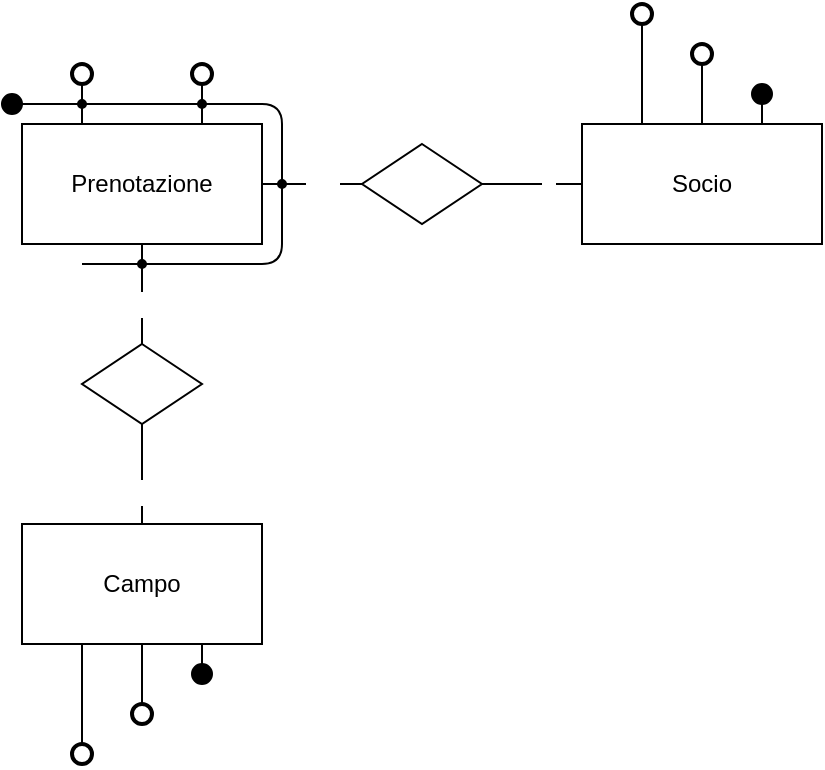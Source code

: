 <mxfile>
    <diagram id="eHArAbUdSmh9R_E22kfR" name="Page-1">
        <mxGraphModel dx="792" dy="473" grid="1" gridSize="10" guides="1" tooltips="1" connect="1" arrows="1" fold="1" page="0" pageScale="1" pageWidth="3300" pageHeight="4681" math="0" shadow="0">
            <root>
                <mxCell id="0"/>
                <mxCell id="1" parent="0"/>
                <mxCell id="2" value="Prenotazione" style="whiteSpace=wrap;html=1;" parent="1" vertex="1">
                    <mxGeometry x="320" y="270" width="120" height="60" as="geometry"/>
                </mxCell>
                <mxCell id="3" value="Socio" style="whiteSpace=wrap;html=1;" parent="1" vertex="1">
                    <mxGeometry x="600" y="270" width="120" height="60" as="geometry"/>
                </mxCell>
                <mxCell id="4" value="Campo" style="whiteSpace=wrap;html=1;" parent="1" vertex="1">
                    <mxGeometry x="320" y="470" width="120" height="60" as="geometry"/>
                </mxCell>
                <mxCell id="6" value="&lt;div style=&quot;font-size: 12px;&quot;&gt;&lt;span style=&quot;font-size: 12px;&quot;&gt;&lt;span style=&quot;font-size: 12px;&quot;&gt;&lt;font color=&quot;#ffffff&quot;&gt;data&lt;/font&gt;&lt;/span&gt;&lt;/span&gt;&lt;/div&gt;" style="ellipse;whiteSpace=wrap;html=1;labelPosition=right;verticalLabelPosition=middle;align=left;verticalAlign=middle;labelBackgroundColor=default;fillColor=none;spacingLeft=2;fontSize=12;strokeWidth=2;snapToPoint=1;fontColor=#222222;allowArrows=1;" parent="1" vertex="1">
                    <mxGeometry x="345" y="240" width="10" height="10" as="geometry"/>
                </mxCell>
                <mxCell id="7" value="&lt;div style=&quot;font-size: 12px;&quot;&gt;&lt;span style=&quot;font-size: 12px;&quot;&gt;&lt;span style=&quot;font-size: 12px;&quot;&gt;&lt;font color=&quot;#ffffff&quot;&gt;ora&lt;/font&gt;&lt;/span&gt;&lt;/span&gt;&lt;/div&gt;" style="ellipse;whiteSpace=wrap;html=1;labelPosition=right;verticalLabelPosition=middle;align=left;verticalAlign=middle;labelBackgroundColor=default;fillColor=none;spacingLeft=2;fontSize=12;strokeWidth=2;snapToPoint=1;fontColor=#222222;allowArrows=1;" parent="1" vertex="1">
                    <mxGeometry x="405" y="240" width="10" height="10" as="geometry"/>
                </mxCell>
                <mxCell id="8" value="" style="endArrow=none;html=1;fontColor=#FFFFFF;entryX=0.5;entryY=1;entryDx=0;entryDy=0;exitX=0.25;exitY=0;exitDx=0;exitDy=0;" parent="1" source="2" target="6" edge="1">
                    <mxGeometry width="50" height="50" relative="1" as="geometry">
                        <mxPoint x="280" y="290" as="sourcePoint"/>
                        <mxPoint x="330" y="240" as="targetPoint"/>
                    </mxGeometry>
                </mxCell>
                <mxCell id="9" value="" style="endArrow=none;html=1;fontColor=#FFFFFF;entryX=0.5;entryY=1;entryDx=0;entryDy=0;exitX=0.75;exitY=0;exitDx=0;exitDy=0;" parent="1" source="2" target="7" edge="1">
                    <mxGeometry width="50" height="50" relative="1" as="geometry">
                        <mxPoint x="290" y="320" as="sourcePoint"/>
                        <mxPoint x="340" y="270" as="targetPoint"/>
                    </mxGeometry>
                </mxCell>
                <mxCell id="13" value="&lt;div style=&quot;font-size: 12px;&quot;&gt;&lt;span style=&quot;font-size: 12px;&quot;&gt;&lt;span style=&quot;font-size: 12px;&quot;&gt;&lt;font color=&quot;#ffffff&quot;&gt;id&lt;/font&gt;&lt;/span&gt;&lt;/span&gt;&lt;/div&gt;" style="ellipse;whiteSpace=wrap;html=1;labelPosition=right;verticalLabelPosition=middle;align=left;verticalAlign=middle;labelBackgroundColor=default;fillColor=#000000;spacingLeft=2;fontSize=12;aspect=fixed;snapToPoint=1;fontColor=#222222;allowArrows=1;" parent="1" vertex="1">
                    <mxGeometry x="685" y="250" width="10" height="10" as="geometry"/>
                </mxCell>
                <mxCell id="14" value="" style="endArrow=none;html=1;fontColor=#FFFFFF;entryX=0.75;entryY=0;entryDx=0;entryDy=0;exitX=0.5;exitY=1;exitDx=0;exitDy=0;" parent="1" source="13" target="3" edge="1">
                    <mxGeometry width="50" height="50" relative="1" as="geometry">
                        <mxPoint x="450" y="430" as="sourcePoint"/>
                        <mxPoint x="500" y="380" as="targetPoint"/>
                    </mxGeometry>
                </mxCell>
                <mxCell id="15" value="&lt;div style=&quot;font-size: 12px;&quot;&gt;&lt;span style=&quot;font-size: 12px;&quot;&gt;&lt;span style=&quot;font-size: 12px;&quot;&gt;&lt;font color=&quot;#ffffff&quot;&gt;nome&lt;/font&gt;&lt;/span&gt;&lt;/span&gt;&lt;/div&gt;" style="ellipse;whiteSpace=wrap;html=1;labelPosition=right;verticalLabelPosition=middle;align=left;verticalAlign=middle;labelBackgroundColor=default;fillColor=none;spacingLeft=2;fontSize=12;strokeWidth=2;snapToPoint=1;fontColor=#222222;allowArrows=1;" parent="1" vertex="1">
                    <mxGeometry x="655" y="230" width="10" height="10" as="geometry"/>
                </mxCell>
                <mxCell id="16" value="&lt;div style=&quot;font-size: 12px;&quot;&gt;&lt;span style=&quot;font-size: 12px;&quot;&gt;&lt;span style=&quot;font-size: 12px;&quot;&gt;&lt;font color=&quot;#ffffff&quot;&gt;cognome&lt;/font&gt;&lt;/span&gt;&lt;/span&gt;&lt;/div&gt;" style="ellipse;whiteSpace=wrap;html=1;labelPosition=right;verticalLabelPosition=middle;align=left;verticalAlign=middle;labelBackgroundColor=default;fillColor=none;spacingLeft=2;fontSize=12;strokeWidth=2;snapToPoint=1;fontColor=#222222;allowArrows=1;" parent="1" vertex="1">
                    <mxGeometry x="625" y="210" width="10" height="10" as="geometry"/>
                </mxCell>
                <mxCell id="17" value="" style="endArrow=none;html=1;fontColor=#FFFFFF;entryX=0.5;entryY=0;entryDx=0;entryDy=0;exitX=0.5;exitY=1;exitDx=0;exitDy=0;" parent="1" source="15" target="3" edge="1">
                    <mxGeometry width="50" height="50" relative="1" as="geometry">
                        <mxPoint x="730" y="360" as="sourcePoint"/>
                        <mxPoint x="780" y="310" as="targetPoint"/>
                    </mxGeometry>
                </mxCell>
                <mxCell id="18" value="" style="endArrow=none;html=1;fontColor=#FFFFFF;entryX=0.5;entryY=1;entryDx=0;entryDy=0;exitX=0.25;exitY=0;exitDx=0;exitDy=0;" parent="1" source="3" target="16" edge="1">
                    <mxGeometry width="50" height="50" relative="1" as="geometry">
                        <mxPoint x="680" y="380" as="sourcePoint"/>
                        <mxPoint x="730" y="330" as="targetPoint"/>
                    </mxGeometry>
                </mxCell>
                <mxCell id="19" value="&lt;div style=&quot;font-size: 12px;&quot;&gt;&lt;span style=&quot;font-size: 12px;&quot;&gt;&lt;span style=&quot;font-size: 12px;&quot;&gt;&lt;font color=&quot;#ffffff&quot;&gt;id&lt;/font&gt;&lt;/span&gt;&lt;/span&gt;&lt;/div&gt;" style="ellipse;whiteSpace=wrap;html=1;labelPosition=right;verticalLabelPosition=middle;align=left;verticalAlign=middle;labelBackgroundColor=default;fillColor=#000000;spacingLeft=2;fontSize=12;aspect=fixed;snapToPoint=1;fontColor=#222222;allowArrows=1;" parent="1" vertex="1">
                    <mxGeometry x="405" y="540" width="10" height="10" as="geometry"/>
                </mxCell>
                <mxCell id="21" value="&lt;div style=&quot;font-size: 12px;&quot;&gt;&lt;span style=&quot;font-size: 12px;&quot;&gt;&lt;span style=&quot;font-size: 12px;&quot;&gt;&lt;font color=&quot;#ffffff&quot;&gt;coperto&lt;/font&gt;&lt;/span&gt;&lt;/span&gt;&lt;/div&gt;" style="ellipse;whiteSpace=wrap;html=1;labelPosition=right;verticalLabelPosition=middle;align=left;verticalAlign=middle;labelBackgroundColor=default;fillColor=none;spacingLeft=2;fontSize=12;strokeWidth=2;snapToPoint=1;fontColor=#222222;allowArrows=1;" parent="1" vertex="1">
                    <mxGeometry x="375" y="560" width="10" height="10" as="geometry"/>
                </mxCell>
                <mxCell id="22" value="&lt;div style=&quot;font-size: 12px;&quot;&gt;&lt;span style=&quot;font-size: 12px;&quot;&gt;&lt;span style=&quot;font-size: 12px;&quot;&gt;&lt;font color=&quot;#ffffff&quot;&gt;superficie&lt;/font&gt;&lt;/span&gt;&lt;/span&gt;&lt;/div&gt;" style="ellipse;whiteSpace=wrap;html=1;labelPosition=right;verticalLabelPosition=middle;align=left;verticalAlign=middle;labelBackgroundColor=default;fillColor=none;spacingLeft=2;fontSize=12;strokeWidth=2;snapToPoint=1;fontColor=#222222;allowArrows=1;" parent="1" vertex="1">
                    <mxGeometry x="345" y="580" width="10" height="10" as="geometry"/>
                </mxCell>
                <mxCell id="25" value="" style="endArrow=none;html=1;fontColor=#FFFFFF;entryX=0.5;entryY=0;entryDx=0;entryDy=0;exitX=0.75;exitY=1;exitDx=0;exitDy=0;" parent="1" source="4" target="19" edge="1">
                    <mxGeometry width="50" height="50" relative="1" as="geometry">
                        <mxPoint x="400" y="610" as="sourcePoint"/>
                        <mxPoint x="450" y="560" as="targetPoint"/>
                    </mxGeometry>
                </mxCell>
                <mxCell id="26" value="" style="endArrow=none;html=1;fontColor=#FFFFFF;entryX=0.5;entryY=0;entryDx=0;entryDy=0;exitX=0.5;exitY=1;exitDx=0;exitDy=0;" parent="1" source="4" target="21" edge="1">
                    <mxGeometry width="50" height="50" relative="1" as="geometry">
                        <mxPoint x="290" y="610" as="sourcePoint"/>
                        <mxPoint x="340" y="560" as="targetPoint"/>
                    </mxGeometry>
                </mxCell>
                <mxCell id="27" value="" style="endArrow=none;html=1;fontColor=#FFFFFF;entryX=0.5;entryY=0;entryDx=0;entryDy=0;exitX=0.25;exitY=1;exitDx=0;exitDy=0;" parent="1" source="4" target="22" edge="1">
                    <mxGeometry width="50" height="50" relative="1" as="geometry">
                        <mxPoint x="300" y="600" as="sourcePoint"/>
                        <mxPoint x="350" y="550" as="targetPoint"/>
                    </mxGeometry>
                </mxCell>
                <mxCell id="28" value="&lt;font color=&quot;#ffffff&quot;&gt;esegue&lt;/font&gt;" style="rhombus;whiteSpace=wrap;html=1;fontSize=12;fontColor=#222222;fillColor=none;snapToPoint=1;" parent="1" vertex="1">
                    <mxGeometry x="490" y="280" width="60" height="40" as="geometry"/>
                </mxCell>
                <mxCell id="30" value="&lt;font color=&quot;#ffffff&quot;&gt;?&lt;/font&gt;" style="rhombus;whiteSpace=wrap;html=1;fontSize=12;fontColor=#222222;fillColor=none;snapToPoint=1;" parent="1" vertex="1">
                    <mxGeometry x="350" y="380" width="60" height="40" as="geometry"/>
                </mxCell>
                <mxCell id="31" value="" style="endArrow=none;html=1;fontColor=#FFFFFF;entryX=1;entryY=0.5;entryDx=0;entryDy=0;exitX=0;exitY=0.5;exitDx=0;exitDy=0;" parent="1" source="28" target="2" edge="1">
                    <mxGeometry width="50" height="50" relative="1" as="geometry">
                        <mxPoint x="470" y="440" as="sourcePoint"/>
                        <mxPoint x="520" y="390" as="targetPoint"/>
                    </mxGeometry>
                </mxCell>
                <mxCell id="32" value="1:N" style="edgeLabel;html=1;align=center;verticalAlign=middle;resizable=0;points=[];fontColor=#FFFFFF;" parent="31" vertex="1" connectable="0">
                    <mxGeometry x="0.55" y="1" relative="1" as="geometry">
                        <mxPoint x="19" y="-1" as="offset"/>
                    </mxGeometry>
                </mxCell>
                <mxCell id="33" value="" style="endArrow=none;html=1;fontColor=#FFFFFF;entryX=0;entryY=0.5;entryDx=0;entryDy=0;exitX=1;exitY=0.5;exitDx=0;exitDy=0;" parent="1" source="28" target="3" edge="1">
                    <mxGeometry width="50" height="50" relative="1" as="geometry">
                        <mxPoint x="500" y="430" as="sourcePoint"/>
                        <mxPoint x="550" y="380" as="targetPoint"/>
                    </mxGeometry>
                </mxCell>
                <mxCell id="34" value="1" style="edgeLabel;html=1;align=center;verticalAlign=middle;resizable=0;points=[];fontColor=#FFFFFF;" parent="33" vertex="1" connectable="0">
                    <mxGeometry x="0.29" relative="1" as="geometry">
                        <mxPoint as="offset"/>
                    </mxGeometry>
                </mxCell>
                <mxCell id="35" value="" style="endArrow=none;html=1;fontColor=#FFFFFF;entryX=0.5;entryY=1;entryDx=0;entryDy=0;exitX=0.5;exitY=0;exitDx=0;exitDy=0;" parent="1" source="4" target="30" edge="1">
                    <mxGeometry width="50" height="50" relative="1" as="geometry">
                        <mxPoint x="230" y="440" as="sourcePoint"/>
                        <mxPoint x="280" y="390" as="targetPoint"/>
                    </mxGeometry>
                </mxCell>
                <mxCell id="37" value="1" style="edgeLabel;html=1;align=center;verticalAlign=middle;resizable=0;points=[];fontColor=#FFFFFF;" parent="35" vertex="1" connectable="0">
                    <mxGeometry x="-0.361" relative="1" as="geometry">
                        <mxPoint as="offset"/>
                    </mxGeometry>
                </mxCell>
                <mxCell id="36" value="" style="endArrow=none;html=1;fontColor=#FFFFFF;entryX=0.5;entryY=1;entryDx=0;entryDy=0;exitX=0.5;exitY=0;exitDx=0;exitDy=0;" parent="1" source="30" target="2" edge="1">
                    <mxGeometry width="50" height="50" relative="1" as="geometry">
                        <mxPoint x="230" y="470" as="sourcePoint"/>
                        <mxPoint x="280" y="420" as="targetPoint"/>
                    </mxGeometry>
                </mxCell>
                <mxCell id="38" value="1:N" style="edgeLabel;html=1;align=center;verticalAlign=middle;resizable=0;points=[];fontColor=#FFFFFF;" parent="36" vertex="1" connectable="0">
                    <mxGeometry x="0.48" y="-2" relative="1" as="geometry">
                        <mxPoint x="-2" y="17" as="offset"/>
                    </mxGeometry>
                </mxCell>
                <mxCell id="46" value="&lt;div style=&quot;font-size: 12px&quot;&gt;&lt;br&gt;&lt;/div&gt;" style="ellipse;whiteSpace=wrap;html=1;labelPosition=right;verticalLabelPosition=middle;align=left;verticalAlign=middle;spacingLeft=2;fontSize=12;aspect=fixed;snapToPoint=1;fillColor=#000000;fontColor=#FFFFFF;" parent="1" vertex="1">
                    <mxGeometry x="378" y="338" width="4" height="4" as="geometry"/>
                </mxCell>
                <mxCell id="47" value="&lt;div style=&quot;font-size: 12px&quot;&gt;&lt;br&gt;&lt;/div&gt;" style="ellipse;whiteSpace=wrap;html=1;labelPosition=right;verticalLabelPosition=middle;align=left;verticalAlign=middle;spacingLeft=2;fontSize=12;aspect=fixed;snapToPoint=1;fillColor=#000000;fontColor=#FFFFFF;" parent="1" vertex="1">
                    <mxGeometry x="448" y="298" width="4" height="4" as="geometry"/>
                </mxCell>
                <mxCell id="48" value="&lt;div style=&quot;font-size: 12px&quot;&gt;&lt;br&gt;&lt;/div&gt;" style="ellipse;whiteSpace=wrap;html=1;labelPosition=right;verticalLabelPosition=middle;align=left;verticalAlign=middle;spacingLeft=2;fontSize=12;aspect=fixed;snapToPoint=1;fillColor=#000000;fontColor=#FFFFFF;" parent="1" vertex="1">
                    <mxGeometry x="408" y="258" width="4" height="4" as="geometry"/>
                </mxCell>
                <mxCell id="50" value="&lt;div style=&quot;font-size: 12px&quot;&gt;&lt;br&gt;&lt;/div&gt;" style="ellipse;whiteSpace=wrap;html=1;labelPosition=right;verticalLabelPosition=middle;align=left;verticalAlign=middle;spacingLeft=2;fontSize=12;aspect=fixed;snapToPoint=1;fillColor=#000000;fontColor=#FFFFFF;" parent="1" vertex="1">
                    <mxGeometry x="348" y="258" width="4" height="4" as="geometry"/>
                </mxCell>
                <mxCell id="51" value="&lt;div style=&quot;font-size: 12px&quot;&gt;&lt;br&gt;&lt;/div&gt;" style="ellipse;whiteSpace=wrap;html=1;labelPosition=right;verticalLabelPosition=middle;align=left;verticalAlign=middle;labelBackgroundColor=default;fillColor=#000000;spacingLeft=2;fontSize=12;aspect=fixed;snapToPoint=1;fontColor=#FF0000;" parent="1" vertex="1">
                    <mxGeometry x="310" y="255" width="10" height="10" as="geometry"/>
                </mxCell>
                <mxCell id="52" value="" style="endArrow=none;html=1;fontColor=#FFFFFF;entryX=0;entryY=0.5;entryDx=0;entryDy=0;exitX=1;exitY=0.5;exitDx=0;exitDy=0;" parent="1" source="51" target="50" edge="1">
                    <mxGeometry width="50" height="50" relative="1" as="geometry">
                        <mxPoint x="270" y="330" as="sourcePoint"/>
                        <mxPoint x="320" y="280" as="targetPoint"/>
                    </mxGeometry>
                </mxCell>
                <mxCell id="53" value="" style="endArrow=none;html=1;fontColor=#FFFFFF;exitX=1;exitY=0.5;exitDx=0;exitDy=0;entryX=0;entryY=0.5;entryDx=0;entryDy=0;" parent="1" source="50" target="48" edge="1">
                    <mxGeometry width="50" height="50" relative="1" as="geometry">
                        <mxPoint x="380" y="260" as="sourcePoint"/>
                        <mxPoint x="430" y="210" as="targetPoint"/>
                    </mxGeometry>
                </mxCell>
                <mxCell id="54" value="" style="endArrow=none;html=1;fontColor=#FFFFFF;exitX=1;exitY=0.5;exitDx=0;exitDy=0;entryX=0.5;entryY=0;entryDx=0;entryDy=0;" parent="1" source="48" target="47" edge="1">
                    <mxGeometry width="50" height="50" relative="1" as="geometry">
                        <mxPoint x="410" y="290" as="sourcePoint"/>
                        <mxPoint x="460" y="240" as="targetPoint"/>
                        <Array as="points">
                            <mxPoint x="450" y="260"/>
                        </Array>
                    </mxGeometry>
                </mxCell>
                <mxCell id="55" value="" style="endArrow=none;html=1;fontColor=#FFFFFF;entryX=0.5;entryY=1;entryDx=0;entryDy=0;exitX=1;exitY=0.5;exitDx=0;exitDy=0;" parent="1" source="46" target="47" edge="1">
                    <mxGeometry width="50" height="50" relative="1" as="geometry">
                        <mxPoint x="410" y="380" as="sourcePoint"/>
                        <mxPoint x="460" y="330" as="targetPoint"/>
                        <Array as="points">
                            <mxPoint x="450" y="340"/>
                        </Array>
                    </mxGeometry>
                </mxCell>
                <mxCell id="56" value="" style="endArrow=none;html=1;fontColor=#FFFFFF;entryX=0;entryY=0.5;entryDx=0;entryDy=0;" parent="1" target="46" edge="1">
                    <mxGeometry width="50" height="50" relative="1" as="geometry">
                        <mxPoint x="350" y="340" as="sourcePoint"/>
                        <mxPoint x="410" y="330" as="targetPoint"/>
                    </mxGeometry>
                </mxCell>
            </root>
        </mxGraphModel>
    </diagram>
</mxfile>